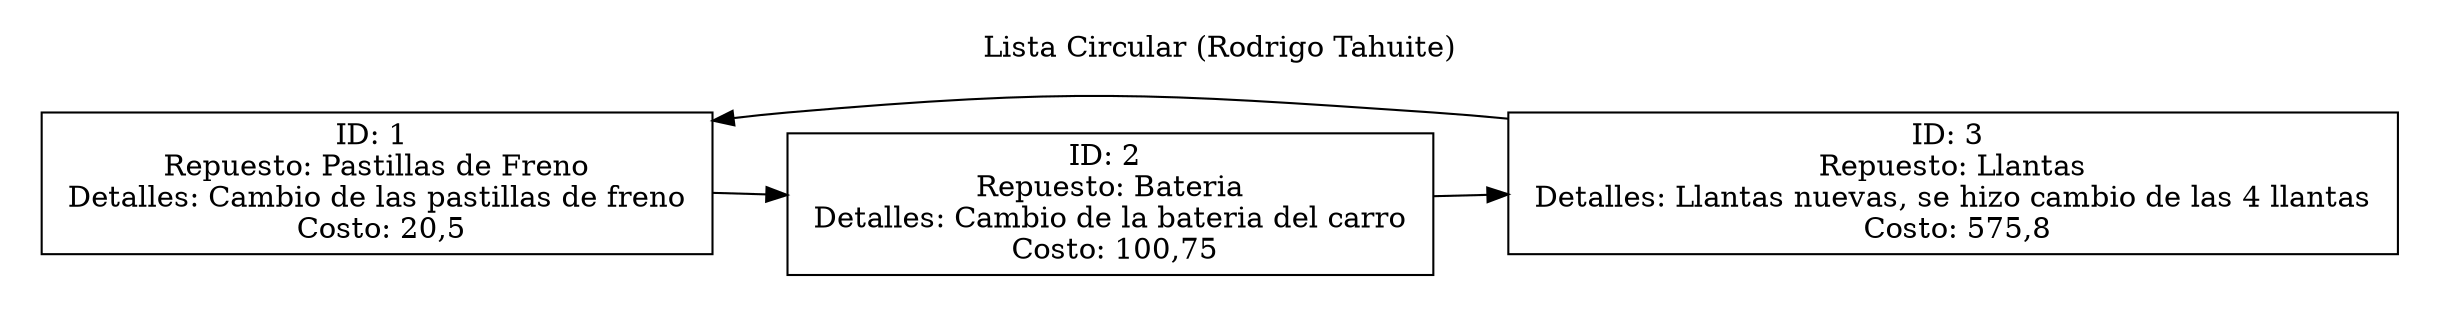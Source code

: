 digraph {
	node[shape=record];
	graph[pencolor=transparent];
	rankdir=LR;
	subgraph cluster_0{
		label = "Lista Circular (Rodrigo Tahuite)";
			n0 [label = "{ID: 1 \n Repuesto: Pastillas de Freno \n Detalles: Cambio de las pastillas de freno \n Costo: 20,5}"];
			n1 [label = "{ID: 2 \n Repuesto: Bateria \n Detalles: Cambio de la bateria del carro \n Costo: 100,75}"];
			n2 [label = "{ID: 3 \n Repuesto: Llantas \n Detalles: Llantas nuevas, se hizo cambio de las 4 llantas \n Costo: 575,8}"];
			n0 -> n1;
			n1 -> n2;
			n2->n0;
		}
}
